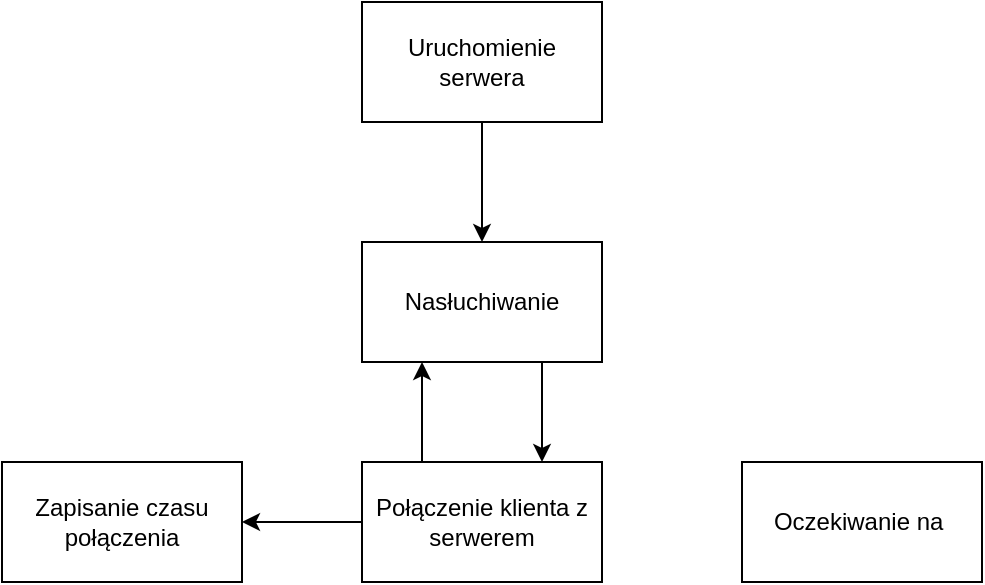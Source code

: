 <mxfile version="13.8.6" type="device"><diagram id="IqcG2KWGvepR03ZzAC5n" name="Strona-1"><mxGraphModel dx="991" dy="593" grid="1" gridSize="10" guides="1" tooltips="1" connect="1" arrows="1" fold="1" page="1" pageScale="1" pageWidth="1654" pageHeight="2336" math="0" shadow="0"><root><mxCell id="0"/><mxCell id="1" parent="0"/><mxCell id="URkjrrox4SDZKqwjacGy-5" style="edgeStyle=orthogonalEdgeStyle;rounded=0;orthogonalLoop=1;jettySize=auto;html=1;exitX=0.5;exitY=1;exitDx=0;exitDy=0;" edge="1" parent="1" source="URkjrrox4SDZKqwjacGy-1" target="URkjrrox4SDZKqwjacGy-4"><mxGeometry relative="1" as="geometry"/></mxCell><mxCell id="URkjrrox4SDZKqwjacGy-1" value="Uruchomienie serwera" style="rounded=0;whiteSpace=wrap;html=1;" vertex="1" parent="1"><mxGeometry x="360" y="50" width="120" height="60" as="geometry"/></mxCell><mxCell id="URkjrrox4SDZKqwjacGy-8" style="edgeStyle=orthogonalEdgeStyle;rounded=0;orthogonalLoop=1;jettySize=auto;html=1;exitX=0;exitY=0.5;exitDx=0;exitDy=0;entryX=1;entryY=0.5;entryDx=0;entryDy=0;" edge="1" parent="1" source="URkjrrox4SDZKqwjacGy-2" target="URkjrrox4SDZKqwjacGy-7"><mxGeometry relative="1" as="geometry"/></mxCell><mxCell id="URkjrrox4SDZKqwjacGy-10" style="edgeStyle=orthogonalEdgeStyle;rounded=0;orthogonalLoop=1;jettySize=auto;html=1;exitX=0.25;exitY=0;exitDx=0;exitDy=0;entryX=0.25;entryY=1;entryDx=0;entryDy=0;" edge="1" parent="1" source="URkjrrox4SDZKqwjacGy-2" target="URkjrrox4SDZKqwjacGy-4"><mxGeometry relative="1" as="geometry"/></mxCell><mxCell id="URkjrrox4SDZKqwjacGy-2" value="Połączenie klienta z serwerem" style="rounded=0;whiteSpace=wrap;html=1;" vertex="1" parent="1"><mxGeometry x="360" y="280" width="120" height="60" as="geometry"/></mxCell><mxCell id="URkjrrox4SDZKqwjacGy-11" style="edgeStyle=orthogonalEdgeStyle;rounded=0;orthogonalLoop=1;jettySize=auto;html=1;exitX=0.75;exitY=1;exitDx=0;exitDy=0;entryX=0.75;entryY=0;entryDx=0;entryDy=0;" edge="1" parent="1" source="URkjrrox4SDZKqwjacGy-4" target="URkjrrox4SDZKqwjacGy-2"><mxGeometry relative="1" as="geometry"/></mxCell><mxCell id="URkjrrox4SDZKqwjacGy-4" value="Nasłuchiwanie" style="rounded=0;whiteSpace=wrap;html=1;" vertex="1" parent="1"><mxGeometry x="360" y="170" width="120" height="60" as="geometry"/></mxCell><mxCell id="URkjrrox4SDZKqwjacGy-7" value="Zapisanie czasu połączenia" style="rounded=0;whiteSpace=wrap;html=1;" vertex="1" parent="1"><mxGeometry x="180" y="280" width="120" height="60" as="geometry"/></mxCell><mxCell id="URkjrrox4SDZKqwjacGy-9" value="Oczekiwanie na&amp;nbsp;" style="rounded=0;whiteSpace=wrap;html=1;" vertex="1" parent="1"><mxGeometry x="550" y="280" width="120" height="60" as="geometry"/></mxCell></root></mxGraphModel></diagram></mxfile>